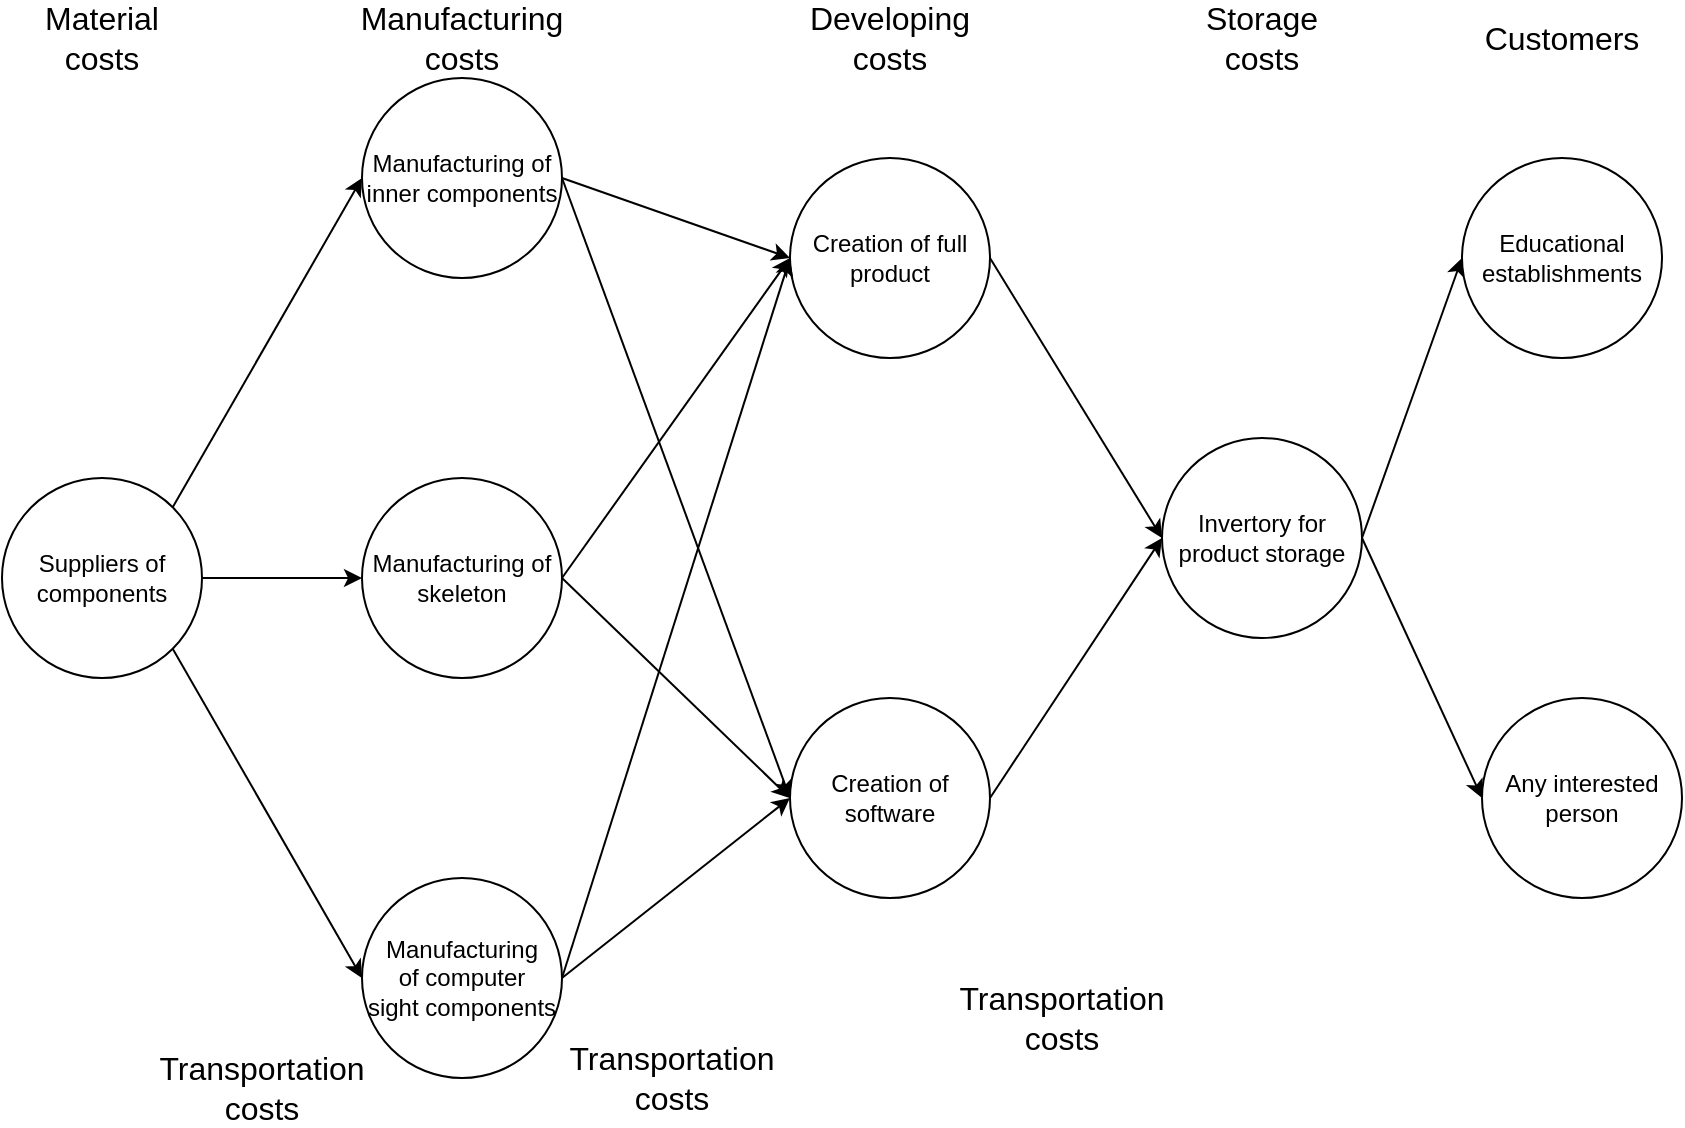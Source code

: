 <mxfile version="22.1.5" type="device">
  <diagram name="Сторінка-1" id="o5iFF5DBVDmj47xlzfdF">
    <mxGraphModel dx="1235" dy="675" grid="1" gridSize="10" guides="1" tooltips="1" connect="1" arrows="1" fold="1" page="1" pageScale="1" pageWidth="827" pageHeight="1169" math="0" shadow="0">
      <root>
        <mxCell id="0" />
        <mxCell id="1" parent="0" />
        <mxCell id="hf6RJL0wPSyAo4ZHFOo1-1" value="Suppliers of components" style="ellipse;whiteSpace=wrap;html=1;aspect=fixed;" vertex="1" parent="1">
          <mxGeometry y="240" width="100" height="100" as="geometry" />
        </mxCell>
        <mxCell id="hf6RJL0wPSyAo4ZHFOo1-3" value="" style="endArrow=classic;html=1;rounded=0;exitX=1;exitY=0;exitDx=0;exitDy=0;entryX=0;entryY=0.5;entryDx=0;entryDy=0;" edge="1" parent="1" source="hf6RJL0wPSyAo4ZHFOo1-1" target="hf6RJL0wPSyAo4ZHFOo1-6">
          <mxGeometry width="50" height="50" relative="1" as="geometry">
            <mxPoint x="150" y="230" as="sourcePoint" />
            <mxPoint x="180" y="80" as="targetPoint" />
          </mxGeometry>
        </mxCell>
        <mxCell id="hf6RJL0wPSyAo4ZHFOo1-4" value="" style="endArrow=classic;html=1;rounded=0;exitX=1;exitY=0.5;exitDx=0;exitDy=0;entryX=0;entryY=0.5;entryDx=0;entryDy=0;" edge="1" parent="1" source="hf6RJL0wPSyAo4ZHFOo1-1" target="hf6RJL0wPSyAo4ZHFOo1-9">
          <mxGeometry width="50" height="50" relative="1" as="geometry">
            <mxPoint x="140" y="320" as="sourcePoint" />
            <mxPoint x="180" y="280" as="targetPoint" />
          </mxGeometry>
        </mxCell>
        <mxCell id="hf6RJL0wPSyAo4ZHFOo1-5" value="" style="endArrow=classic;html=1;rounded=0;exitX=1;exitY=1;exitDx=0;exitDy=0;entryX=0;entryY=0.5;entryDx=0;entryDy=0;" edge="1" parent="1" source="hf6RJL0wPSyAo4ZHFOo1-1" target="hf6RJL0wPSyAo4ZHFOo1-11">
          <mxGeometry width="50" height="50" relative="1" as="geometry">
            <mxPoint x="120" y="330" as="sourcePoint" />
            <mxPoint x="180" y="480" as="targetPoint" />
          </mxGeometry>
        </mxCell>
        <mxCell id="hf6RJL0wPSyAo4ZHFOo1-6" value="Manufacturing of inner components" style="ellipse;whiteSpace=wrap;html=1;aspect=fixed;" vertex="1" parent="1">
          <mxGeometry x="180" y="40" width="100" height="100" as="geometry" />
        </mxCell>
        <mxCell id="hf6RJL0wPSyAo4ZHFOo1-9" value="Manufacturing of skeleton" style="ellipse;whiteSpace=wrap;html=1;aspect=fixed;" vertex="1" parent="1">
          <mxGeometry x="180" y="240" width="100" height="100" as="geometry" />
        </mxCell>
        <mxCell id="hf6RJL0wPSyAo4ZHFOo1-11" value="Manufacturing&lt;br&gt;of computer &lt;br&gt;sight components" style="ellipse;whiteSpace=wrap;html=1;aspect=fixed;" vertex="1" parent="1">
          <mxGeometry x="180" y="440" width="100" height="100" as="geometry" />
        </mxCell>
        <mxCell id="hf6RJL0wPSyAo4ZHFOo1-13" value="&lt;font style=&quot;font-size: 16px;&quot;&gt;Material costs&lt;/font&gt;" style="text;html=1;strokeColor=none;fillColor=none;align=center;verticalAlign=middle;whiteSpace=wrap;rounded=0;" vertex="1" parent="1">
          <mxGeometry x="10" y="10" width="80" height="20" as="geometry" />
        </mxCell>
        <mxCell id="hf6RJL0wPSyAo4ZHFOo1-18" value="&lt;font style=&quot;font-size: 16px;&quot;&gt;Transportation costs&lt;/font&gt;" style="text;html=1;strokeColor=none;fillColor=none;align=center;verticalAlign=middle;whiteSpace=wrap;rounded=0;" vertex="1" parent="1">
          <mxGeometry x="80" y="530" width="100" height="30" as="geometry" />
        </mxCell>
        <mxCell id="hf6RJL0wPSyAo4ZHFOo1-20" value="Creation of full product" style="ellipse;whiteSpace=wrap;html=1;aspect=fixed;" vertex="1" parent="1">
          <mxGeometry x="394" y="80" width="100" height="100" as="geometry" />
        </mxCell>
        <mxCell id="hf6RJL0wPSyAo4ZHFOo1-21" value="Creation of software" style="ellipse;whiteSpace=wrap;html=1;aspect=fixed;" vertex="1" parent="1">
          <mxGeometry x="394" y="350" width="100" height="100" as="geometry" />
        </mxCell>
        <mxCell id="hf6RJL0wPSyAo4ZHFOo1-22" value="" style="endArrow=classic;html=1;rounded=0;exitX=1;exitY=0.5;exitDx=0;exitDy=0;entryX=0;entryY=0.5;entryDx=0;entryDy=0;" edge="1" parent="1" source="hf6RJL0wPSyAo4ZHFOo1-6" target="hf6RJL0wPSyAo4ZHFOo1-20">
          <mxGeometry width="50" height="50" relative="1" as="geometry">
            <mxPoint x="330" y="90" as="sourcePoint" />
            <mxPoint x="330" y="40" as="targetPoint" />
          </mxGeometry>
        </mxCell>
        <mxCell id="hf6RJL0wPSyAo4ZHFOo1-23" value="" style="endArrow=classic;html=1;rounded=0;exitX=1;exitY=0.5;exitDx=0;exitDy=0;entryX=0;entryY=0.5;entryDx=0;entryDy=0;" edge="1" parent="1" source="hf6RJL0wPSyAo4ZHFOo1-9" target="hf6RJL0wPSyAo4ZHFOo1-20">
          <mxGeometry width="50" height="50" relative="1" as="geometry">
            <mxPoint x="360" y="310" as="sourcePoint" />
            <mxPoint x="410" y="260" as="targetPoint" />
          </mxGeometry>
        </mxCell>
        <mxCell id="hf6RJL0wPSyAo4ZHFOo1-24" value="" style="endArrow=classic;html=1;rounded=0;exitX=1;exitY=0.5;exitDx=0;exitDy=0;entryX=0;entryY=0.5;entryDx=0;entryDy=0;" edge="1" parent="1" source="hf6RJL0wPSyAo4ZHFOo1-11" target="hf6RJL0wPSyAo4ZHFOo1-20">
          <mxGeometry width="50" height="50" relative="1" as="geometry">
            <mxPoint x="320" y="350" as="sourcePoint" />
            <mxPoint x="370" y="300" as="targetPoint" />
          </mxGeometry>
        </mxCell>
        <mxCell id="hf6RJL0wPSyAo4ZHFOo1-25" value="" style="endArrow=classic;html=1;rounded=0;exitX=1;exitY=0.5;exitDx=0;exitDy=0;entryX=0;entryY=0.5;entryDx=0;entryDy=0;" edge="1" parent="1" source="hf6RJL0wPSyAo4ZHFOo1-6" target="hf6RJL0wPSyAo4ZHFOo1-21">
          <mxGeometry width="50" height="50" relative="1" as="geometry">
            <mxPoint x="340" y="100" as="sourcePoint" />
            <mxPoint x="390" y="50" as="targetPoint" />
          </mxGeometry>
        </mxCell>
        <mxCell id="hf6RJL0wPSyAo4ZHFOo1-26" value="" style="endArrow=classic;html=1;rounded=0;exitX=1;exitY=0.5;exitDx=0;exitDy=0;entryX=0;entryY=0.5;entryDx=0;entryDy=0;" edge="1" parent="1" source="hf6RJL0wPSyAo4ZHFOo1-9" target="hf6RJL0wPSyAo4ZHFOo1-21">
          <mxGeometry width="50" height="50" relative="1" as="geometry">
            <mxPoint x="360" y="310" as="sourcePoint" />
            <mxPoint x="410" y="260" as="targetPoint" />
          </mxGeometry>
        </mxCell>
        <mxCell id="hf6RJL0wPSyAo4ZHFOo1-27" value="" style="endArrow=classic;html=1;rounded=0;exitX=1;exitY=0.5;exitDx=0;exitDy=0;entryX=0;entryY=0.5;entryDx=0;entryDy=0;" edge="1" parent="1" source="hf6RJL0wPSyAo4ZHFOo1-11" target="hf6RJL0wPSyAo4ZHFOo1-21">
          <mxGeometry width="50" height="50" relative="1" as="geometry">
            <mxPoint x="380" y="320" as="sourcePoint" />
            <mxPoint x="430" y="270" as="targetPoint" />
          </mxGeometry>
        </mxCell>
        <mxCell id="hf6RJL0wPSyAo4ZHFOo1-28" value="&lt;font style=&quot;font-size: 16px;&quot;&gt;Transportation costs&lt;/font&gt;" style="text;html=1;strokeColor=none;fillColor=none;align=center;verticalAlign=middle;whiteSpace=wrap;rounded=0;" vertex="1" parent="1">
          <mxGeometry x="280" y="520" width="110" height="40" as="geometry" />
        </mxCell>
        <mxCell id="hf6RJL0wPSyAo4ZHFOo1-29" value="" style="endArrow=classic;html=1;rounded=0;exitX=1;exitY=0.5;exitDx=0;exitDy=0;entryX=0;entryY=0.5;entryDx=0;entryDy=0;" edge="1" parent="1" source="hf6RJL0wPSyAo4ZHFOo1-20" target="hf6RJL0wPSyAo4ZHFOo1-31">
          <mxGeometry width="50" height="50" relative="1" as="geometry">
            <mxPoint x="510" y="140" as="sourcePoint" />
            <mxPoint x="530" y="250" as="targetPoint" />
          </mxGeometry>
        </mxCell>
        <mxCell id="hf6RJL0wPSyAo4ZHFOo1-30" value="" style="endArrow=classic;html=1;rounded=0;exitX=1;exitY=0.5;exitDx=0;exitDy=0;entryX=0;entryY=0.5;entryDx=0;entryDy=0;" edge="1" parent="1" source="hf6RJL0wPSyAo4ZHFOo1-21" target="hf6RJL0wPSyAo4ZHFOo1-31">
          <mxGeometry width="50" height="50" relative="1" as="geometry">
            <mxPoint x="490" y="140" as="sourcePoint" />
            <mxPoint x="540" y="280" as="targetPoint" />
          </mxGeometry>
        </mxCell>
        <mxCell id="hf6RJL0wPSyAo4ZHFOo1-31" value="Invertory for&lt;br&gt;product storage" style="ellipse;whiteSpace=wrap;html=1;aspect=fixed;" vertex="1" parent="1">
          <mxGeometry x="580" y="220" width="100" height="100" as="geometry" />
        </mxCell>
        <mxCell id="hf6RJL0wPSyAo4ZHFOo1-32" value="&lt;font style=&quot;font-size: 16px;&quot;&gt;Transportation costs&lt;/font&gt;" style="text;html=1;strokeColor=none;fillColor=none;align=center;verticalAlign=middle;whiteSpace=wrap;rounded=0;" vertex="1" parent="1">
          <mxGeometry x="480" y="490" width="100" height="40" as="geometry" />
        </mxCell>
        <mxCell id="hf6RJL0wPSyAo4ZHFOo1-34" value="&lt;font style=&quot;font-size: 16px;&quot;&gt;Manufacturing&lt;br&gt;costs&lt;br&gt;&lt;/font&gt;" style="text;html=1;strokeColor=none;fillColor=none;align=center;verticalAlign=middle;whiteSpace=wrap;rounded=0;" vertex="1" parent="1">
          <mxGeometry x="190" y="10" width="80" height="20" as="geometry" />
        </mxCell>
        <mxCell id="hf6RJL0wPSyAo4ZHFOo1-37" value="&lt;font style=&quot;font-size: 16px;&quot;&gt;Developing&lt;br&gt;costs&lt;br&gt;&lt;/font&gt;" style="text;html=1;strokeColor=none;fillColor=none;align=center;verticalAlign=middle;whiteSpace=wrap;rounded=0;" vertex="1" parent="1">
          <mxGeometry x="404" y="10" width="80" height="20" as="geometry" />
        </mxCell>
        <mxCell id="hf6RJL0wPSyAo4ZHFOo1-38" value="&lt;font style=&quot;font-size: 16px;&quot;&gt;Storage costs&lt;br&gt;&lt;/font&gt;" style="text;html=1;strokeColor=none;fillColor=none;align=center;verticalAlign=middle;whiteSpace=wrap;rounded=0;" vertex="1" parent="1">
          <mxGeometry x="590" y="10" width="80" height="20" as="geometry" />
        </mxCell>
        <mxCell id="hf6RJL0wPSyAo4ZHFOo1-39" value="" style="endArrow=classic;html=1;rounded=0;exitX=1;exitY=0.5;exitDx=0;exitDy=0;entryX=0;entryY=0.5;entryDx=0;entryDy=0;" edge="1" parent="1" source="hf6RJL0wPSyAo4ZHFOo1-31" target="hf6RJL0wPSyAo4ZHFOo1-41">
          <mxGeometry width="50" height="50" relative="1" as="geometry">
            <mxPoint x="720" y="230" as="sourcePoint" />
            <mxPoint x="740" y="80" as="targetPoint" />
          </mxGeometry>
        </mxCell>
        <mxCell id="hf6RJL0wPSyAo4ZHFOo1-40" value="" style="endArrow=classic;html=1;rounded=0;exitX=1;exitY=0.5;exitDx=0;exitDy=0;entryX=0;entryY=0.5;entryDx=0;entryDy=0;" edge="1" parent="1" source="hf6RJL0wPSyAo4ZHFOo1-31" target="hf6RJL0wPSyAo4ZHFOo1-42">
          <mxGeometry width="50" height="50" relative="1" as="geometry">
            <mxPoint x="730" y="290" as="sourcePoint" />
            <mxPoint x="740" y="450" as="targetPoint" />
          </mxGeometry>
        </mxCell>
        <mxCell id="hf6RJL0wPSyAo4ZHFOo1-41" value="Educational&lt;br&gt;establishments" style="ellipse;whiteSpace=wrap;html=1;aspect=fixed;" vertex="1" parent="1">
          <mxGeometry x="730" y="80" width="100" height="100" as="geometry" />
        </mxCell>
        <mxCell id="hf6RJL0wPSyAo4ZHFOo1-42" value="Any interested&lt;br&gt;person" style="ellipse;whiteSpace=wrap;html=1;aspect=fixed;" vertex="1" parent="1">
          <mxGeometry x="740" y="350" width="100" height="100" as="geometry" />
        </mxCell>
        <mxCell id="hf6RJL0wPSyAo4ZHFOo1-43" value="&lt;font style=&quot;font-size: 16px;&quot;&gt;Customers&lt;br&gt;&lt;/font&gt;" style="text;html=1;strokeColor=none;fillColor=none;align=center;verticalAlign=middle;whiteSpace=wrap;rounded=0;" vertex="1" parent="1">
          <mxGeometry x="740" y="10" width="80" height="20" as="geometry" />
        </mxCell>
      </root>
    </mxGraphModel>
  </diagram>
</mxfile>
